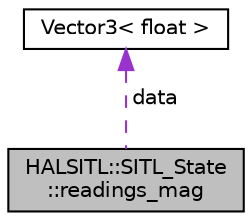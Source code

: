 digraph "HALSITL::SITL_State::readings_mag"
{
 // INTERACTIVE_SVG=YES
  edge [fontname="Helvetica",fontsize="10",labelfontname="Helvetica",labelfontsize="10"];
  node [fontname="Helvetica",fontsize="10",shape=record];
  Node1 [label="HALSITL::SITL_State\l::readings_mag",height=0.2,width=0.4,color="black", fillcolor="grey75", style="filled" fontcolor="black"];
  Node2 -> Node1 [dir="back",color="darkorchid3",fontsize="10",style="dashed",label=" data" ,fontname="Helvetica"];
  Node2 [label="Vector3\< float \>",height=0.2,width=0.4,color="black", fillcolor="white", style="filled",URL="$classVector3.html"];
}

